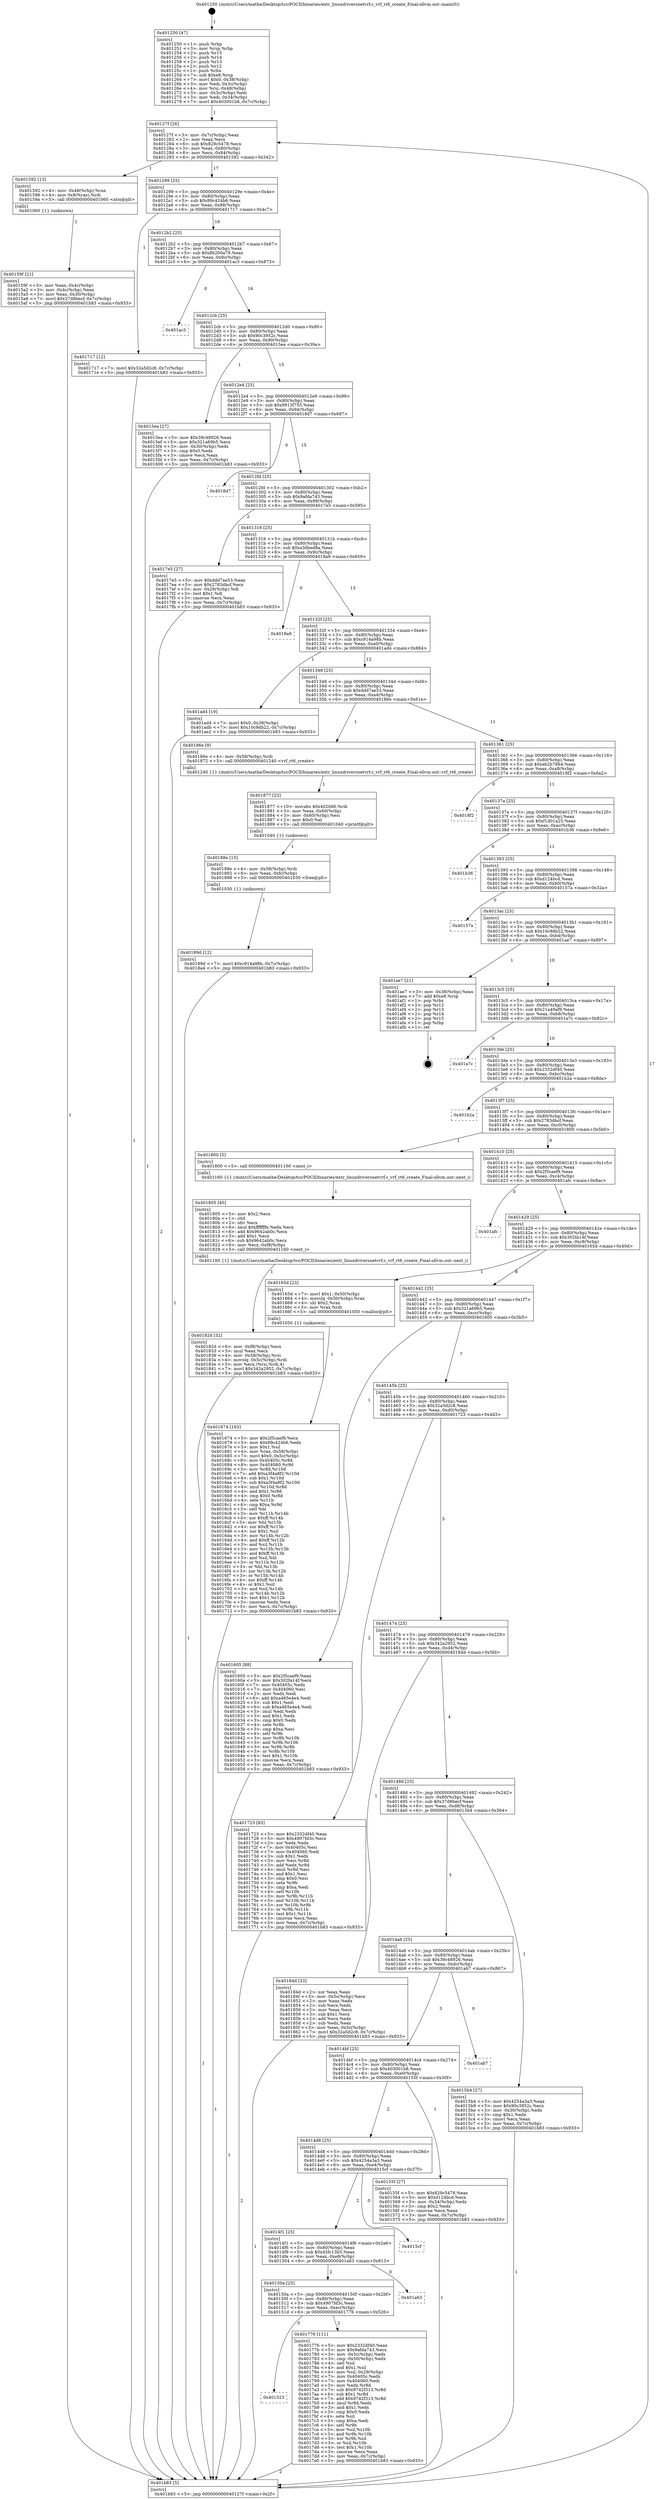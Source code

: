 digraph "0x401250" {
  label = "0x401250 (/mnt/c/Users/mathe/Desktop/tcc/POCII/binaries/extr_linuxdriversnetvrf.c_vrf_rt6_create_Final-ollvm.out::main(0))"
  labelloc = "t"
  node[shape=record]

  Entry [label="",width=0.3,height=0.3,shape=circle,fillcolor=black,style=filled]
  "0x40127f" [label="{
     0x40127f [26]\l
     | [instrs]\l
     &nbsp;&nbsp;0x40127f \<+3\>: mov -0x7c(%rbp),%eax\l
     &nbsp;&nbsp;0x401282 \<+2\>: mov %eax,%ecx\l
     &nbsp;&nbsp;0x401284 \<+6\>: sub $0x829c5478,%ecx\l
     &nbsp;&nbsp;0x40128a \<+3\>: mov %eax,-0x80(%rbp)\l
     &nbsp;&nbsp;0x40128d \<+6\>: mov %ecx,-0x84(%rbp)\l
     &nbsp;&nbsp;0x401293 \<+6\>: je 0000000000401592 \<main+0x342\>\l
  }"]
  "0x401592" [label="{
     0x401592 [13]\l
     | [instrs]\l
     &nbsp;&nbsp;0x401592 \<+4\>: mov -0x48(%rbp),%rax\l
     &nbsp;&nbsp;0x401596 \<+4\>: mov 0x8(%rax),%rdi\l
     &nbsp;&nbsp;0x40159a \<+5\>: call 0000000000401060 \<atoi@plt\>\l
     | [calls]\l
     &nbsp;&nbsp;0x401060 \{1\} (unknown)\l
  }"]
  "0x401299" [label="{
     0x401299 [25]\l
     | [instrs]\l
     &nbsp;&nbsp;0x401299 \<+5\>: jmp 000000000040129e \<main+0x4e\>\l
     &nbsp;&nbsp;0x40129e \<+3\>: mov -0x80(%rbp),%eax\l
     &nbsp;&nbsp;0x4012a1 \<+5\>: sub $0x89c424b6,%eax\l
     &nbsp;&nbsp;0x4012a6 \<+6\>: mov %eax,-0x88(%rbp)\l
     &nbsp;&nbsp;0x4012ac \<+6\>: je 0000000000401717 \<main+0x4c7\>\l
  }"]
  Exit [label="",width=0.3,height=0.3,shape=circle,fillcolor=black,style=filled,peripheries=2]
  "0x401717" [label="{
     0x401717 [12]\l
     | [instrs]\l
     &nbsp;&nbsp;0x401717 \<+7\>: movl $0x32a5d2c8,-0x7c(%rbp)\l
     &nbsp;&nbsp;0x40171e \<+5\>: jmp 0000000000401b83 \<main+0x933\>\l
  }"]
  "0x4012b2" [label="{
     0x4012b2 [25]\l
     | [instrs]\l
     &nbsp;&nbsp;0x4012b2 \<+5\>: jmp 00000000004012b7 \<main+0x67\>\l
     &nbsp;&nbsp;0x4012b7 \<+3\>: mov -0x80(%rbp),%eax\l
     &nbsp;&nbsp;0x4012ba \<+5\>: sub $0x8b200a79,%eax\l
     &nbsp;&nbsp;0x4012bf \<+6\>: mov %eax,-0x8c(%rbp)\l
     &nbsp;&nbsp;0x4012c5 \<+6\>: je 0000000000401ac3 \<main+0x873\>\l
  }"]
  "0x40189d" [label="{
     0x40189d [12]\l
     | [instrs]\l
     &nbsp;&nbsp;0x40189d \<+7\>: movl $0xc914a98b,-0x7c(%rbp)\l
     &nbsp;&nbsp;0x4018a4 \<+5\>: jmp 0000000000401b83 \<main+0x933\>\l
  }"]
  "0x401ac3" [label="{
     0x401ac3\l
  }", style=dashed]
  "0x4012cb" [label="{
     0x4012cb [25]\l
     | [instrs]\l
     &nbsp;&nbsp;0x4012cb \<+5\>: jmp 00000000004012d0 \<main+0x80\>\l
     &nbsp;&nbsp;0x4012d0 \<+3\>: mov -0x80(%rbp),%eax\l
     &nbsp;&nbsp;0x4012d3 \<+5\>: sub $0x90c3952c,%eax\l
     &nbsp;&nbsp;0x4012d8 \<+6\>: mov %eax,-0x90(%rbp)\l
     &nbsp;&nbsp;0x4012de \<+6\>: je 00000000004015ea \<main+0x39a\>\l
  }"]
  "0x40188e" [label="{
     0x40188e [15]\l
     | [instrs]\l
     &nbsp;&nbsp;0x40188e \<+4\>: mov -0x58(%rbp),%rdi\l
     &nbsp;&nbsp;0x401892 \<+6\>: mov %eax,-0xfc(%rbp)\l
     &nbsp;&nbsp;0x401898 \<+5\>: call 0000000000401030 \<free@plt\>\l
     | [calls]\l
     &nbsp;&nbsp;0x401030 \{1\} (unknown)\l
  }"]
  "0x4015ea" [label="{
     0x4015ea [27]\l
     | [instrs]\l
     &nbsp;&nbsp;0x4015ea \<+5\>: mov $0x39c48926,%eax\l
     &nbsp;&nbsp;0x4015ef \<+5\>: mov $0x321a69b5,%ecx\l
     &nbsp;&nbsp;0x4015f4 \<+3\>: mov -0x30(%rbp),%edx\l
     &nbsp;&nbsp;0x4015f7 \<+3\>: cmp $0x0,%edx\l
     &nbsp;&nbsp;0x4015fa \<+3\>: cmove %ecx,%eax\l
     &nbsp;&nbsp;0x4015fd \<+3\>: mov %eax,-0x7c(%rbp)\l
     &nbsp;&nbsp;0x401600 \<+5\>: jmp 0000000000401b83 \<main+0x933\>\l
  }"]
  "0x4012e4" [label="{
     0x4012e4 [25]\l
     | [instrs]\l
     &nbsp;&nbsp;0x4012e4 \<+5\>: jmp 00000000004012e9 \<main+0x99\>\l
     &nbsp;&nbsp;0x4012e9 \<+3\>: mov -0x80(%rbp),%eax\l
     &nbsp;&nbsp;0x4012ec \<+5\>: sub $0x9913f755,%eax\l
     &nbsp;&nbsp;0x4012f1 \<+6\>: mov %eax,-0x94(%rbp)\l
     &nbsp;&nbsp;0x4012f7 \<+6\>: je 00000000004018d7 \<main+0x687\>\l
  }"]
  "0x401877" [label="{
     0x401877 [23]\l
     | [instrs]\l
     &nbsp;&nbsp;0x401877 \<+10\>: movabs $0x4020d6,%rdi\l
     &nbsp;&nbsp;0x401881 \<+3\>: mov %eax,-0x60(%rbp)\l
     &nbsp;&nbsp;0x401884 \<+3\>: mov -0x60(%rbp),%esi\l
     &nbsp;&nbsp;0x401887 \<+2\>: mov $0x0,%al\l
     &nbsp;&nbsp;0x401889 \<+5\>: call 0000000000401040 \<printf@plt\>\l
     | [calls]\l
     &nbsp;&nbsp;0x401040 \{1\} (unknown)\l
  }"]
  "0x4018d7" [label="{
     0x4018d7\l
  }", style=dashed]
  "0x4012fd" [label="{
     0x4012fd [25]\l
     | [instrs]\l
     &nbsp;&nbsp;0x4012fd \<+5\>: jmp 0000000000401302 \<main+0xb2\>\l
     &nbsp;&nbsp;0x401302 \<+3\>: mov -0x80(%rbp),%eax\l
     &nbsp;&nbsp;0x401305 \<+5\>: sub $0x9afda743,%eax\l
     &nbsp;&nbsp;0x40130a \<+6\>: mov %eax,-0x98(%rbp)\l
     &nbsp;&nbsp;0x401310 \<+6\>: je 00000000004017e5 \<main+0x595\>\l
  }"]
  "0x40182d" [label="{
     0x40182d [32]\l
     | [instrs]\l
     &nbsp;&nbsp;0x40182d \<+6\>: mov -0xf8(%rbp),%ecx\l
     &nbsp;&nbsp;0x401833 \<+3\>: imul %eax,%ecx\l
     &nbsp;&nbsp;0x401836 \<+4\>: mov -0x58(%rbp),%rsi\l
     &nbsp;&nbsp;0x40183a \<+4\>: movslq -0x5c(%rbp),%rdi\l
     &nbsp;&nbsp;0x40183e \<+3\>: mov %ecx,(%rsi,%rdi,4)\l
     &nbsp;&nbsp;0x401841 \<+7\>: movl $0x342a2952,-0x7c(%rbp)\l
     &nbsp;&nbsp;0x401848 \<+5\>: jmp 0000000000401b83 \<main+0x933\>\l
  }"]
  "0x4017e5" [label="{
     0x4017e5 [27]\l
     | [instrs]\l
     &nbsp;&nbsp;0x4017e5 \<+5\>: mov $0xddd7ae53,%eax\l
     &nbsp;&nbsp;0x4017ea \<+5\>: mov $0x2783dbcf,%ecx\l
     &nbsp;&nbsp;0x4017ef \<+3\>: mov -0x29(%rbp),%dl\l
     &nbsp;&nbsp;0x4017f2 \<+3\>: test $0x1,%dl\l
     &nbsp;&nbsp;0x4017f5 \<+3\>: cmovne %ecx,%eax\l
     &nbsp;&nbsp;0x4017f8 \<+3\>: mov %eax,-0x7c(%rbp)\l
     &nbsp;&nbsp;0x4017fb \<+5\>: jmp 0000000000401b83 \<main+0x933\>\l
  }"]
  "0x401316" [label="{
     0x401316 [25]\l
     | [instrs]\l
     &nbsp;&nbsp;0x401316 \<+5\>: jmp 000000000040131b \<main+0xcb\>\l
     &nbsp;&nbsp;0x40131b \<+3\>: mov -0x80(%rbp),%eax\l
     &nbsp;&nbsp;0x40131e \<+5\>: sub $0xa3dbed8a,%eax\l
     &nbsp;&nbsp;0x401323 \<+6\>: mov %eax,-0x9c(%rbp)\l
     &nbsp;&nbsp;0x401329 \<+6\>: je 00000000004018a9 \<main+0x659\>\l
  }"]
  "0x401805" [label="{
     0x401805 [40]\l
     | [instrs]\l
     &nbsp;&nbsp;0x401805 \<+5\>: mov $0x2,%ecx\l
     &nbsp;&nbsp;0x40180a \<+1\>: cltd\l
     &nbsp;&nbsp;0x40180b \<+2\>: idiv %ecx\l
     &nbsp;&nbsp;0x40180d \<+6\>: imul $0xfffffffe,%edx,%ecx\l
     &nbsp;&nbsp;0x401813 \<+6\>: add $0x9642ab0c,%ecx\l
     &nbsp;&nbsp;0x401819 \<+3\>: add $0x1,%ecx\l
     &nbsp;&nbsp;0x40181c \<+6\>: sub $0x9642ab0c,%ecx\l
     &nbsp;&nbsp;0x401822 \<+6\>: mov %ecx,-0xf8(%rbp)\l
     &nbsp;&nbsp;0x401828 \<+5\>: call 0000000000401160 \<next_i\>\l
     | [calls]\l
     &nbsp;&nbsp;0x401160 \{1\} (/mnt/c/Users/mathe/Desktop/tcc/POCII/binaries/extr_linuxdriversnetvrf.c_vrf_rt6_create_Final-ollvm.out::next_i)\l
  }"]
  "0x4018a9" [label="{
     0x4018a9\l
  }", style=dashed]
  "0x40132f" [label="{
     0x40132f [25]\l
     | [instrs]\l
     &nbsp;&nbsp;0x40132f \<+5\>: jmp 0000000000401334 \<main+0xe4\>\l
     &nbsp;&nbsp;0x401334 \<+3\>: mov -0x80(%rbp),%eax\l
     &nbsp;&nbsp;0x401337 \<+5\>: sub $0xc914a98b,%eax\l
     &nbsp;&nbsp;0x40133c \<+6\>: mov %eax,-0xa0(%rbp)\l
     &nbsp;&nbsp;0x401342 \<+6\>: je 0000000000401ad4 \<main+0x884\>\l
  }"]
  "0x401523" [label="{
     0x401523\l
  }", style=dashed]
  "0x401ad4" [label="{
     0x401ad4 [19]\l
     | [instrs]\l
     &nbsp;&nbsp;0x401ad4 \<+7\>: movl $0x0,-0x38(%rbp)\l
     &nbsp;&nbsp;0x401adb \<+7\>: movl $0x10c9db22,-0x7c(%rbp)\l
     &nbsp;&nbsp;0x401ae2 \<+5\>: jmp 0000000000401b83 \<main+0x933\>\l
  }"]
  "0x401348" [label="{
     0x401348 [25]\l
     | [instrs]\l
     &nbsp;&nbsp;0x401348 \<+5\>: jmp 000000000040134d \<main+0xfd\>\l
     &nbsp;&nbsp;0x40134d \<+3\>: mov -0x80(%rbp),%eax\l
     &nbsp;&nbsp;0x401350 \<+5\>: sub $0xddd7ae53,%eax\l
     &nbsp;&nbsp;0x401355 \<+6\>: mov %eax,-0xa4(%rbp)\l
     &nbsp;&nbsp;0x40135b \<+6\>: je 000000000040186e \<main+0x61e\>\l
  }"]
  "0x401776" [label="{
     0x401776 [111]\l
     | [instrs]\l
     &nbsp;&nbsp;0x401776 \<+5\>: mov $0x2332df40,%eax\l
     &nbsp;&nbsp;0x40177b \<+5\>: mov $0x9afda743,%ecx\l
     &nbsp;&nbsp;0x401780 \<+3\>: mov -0x5c(%rbp),%edx\l
     &nbsp;&nbsp;0x401783 \<+3\>: cmp -0x50(%rbp),%edx\l
     &nbsp;&nbsp;0x401786 \<+4\>: setl %sil\l
     &nbsp;&nbsp;0x40178a \<+4\>: and $0x1,%sil\l
     &nbsp;&nbsp;0x40178e \<+4\>: mov %sil,-0x29(%rbp)\l
     &nbsp;&nbsp;0x401792 \<+7\>: mov 0x40405c,%edx\l
     &nbsp;&nbsp;0x401799 \<+7\>: mov 0x404060,%edi\l
     &nbsp;&nbsp;0x4017a0 \<+3\>: mov %edx,%r8d\l
     &nbsp;&nbsp;0x4017a3 \<+7\>: sub $0x9742f313,%r8d\l
     &nbsp;&nbsp;0x4017aa \<+4\>: sub $0x1,%r8d\l
     &nbsp;&nbsp;0x4017ae \<+7\>: add $0x9742f313,%r8d\l
     &nbsp;&nbsp;0x4017b5 \<+4\>: imul %r8d,%edx\l
     &nbsp;&nbsp;0x4017b9 \<+3\>: and $0x1,%edx\l
     &nbsp;&nbsp;0x4017bc \<+3\>: cmp $0x0,%edx\l
     &nbsp;&nbsp;0x4017bf \<+4\>: sete %sil\l
     &nbsp;&nbsp;0x4017c3 \<+3\>: cmp $0xa,%edi\l
     &nbsp;&nbsp;0x4017c6 \<+4\>: setl %r9b\l
     &nbsp;&nbsp;0x4017ca \<+3\>: mov %sil,%r10b\l
     &nbsp;&nbsp;0x4017cd \<+3\>: and %r9b,%r10b\l
     &nbsp;&nbsp;0x4017d0 \<+3\>: xor %r9b,%sil\l
     &nbsp;&nbsp;0x4017d3 \<+3\>: or %sil,%r10b\l
     &nbsp;&nbsp;0x4017d6 \<+4\>: test $0x1,%r10b\l
     &nbsp;&nbsp;0x4017da \<+3\>: cmovne %ecx,%eax\l
     &nbsp;&nbsp;0x4017dd \<+3\>: mov %eax,-0x7c(%rbp)\l
     &nbsp;&nbsp;0x4017e0 \<+5\>: jmp 0000000000401b83 \<main+0x933\>\l
  }"]
  "0x40186e" [label="{
     0x40186e [9]\l
     | [instrs]\l
     &nbsp;&nbsp;0x40186e \<+4\>: mov -0x58(%rbp),%rdi\l
     &nbsp;&nbsp;0x401872 \<+5\>: call 0000000000401240 \<vrf_rt6_create\>\l
     | [calls]\l
     &nbsp;&nbsp;0x401240 \{1\} (/mnt/c/Users/mathe/Desktop/tcc/POCII/binaries/extr_linuxdriversnetvrf.c_vrf_rt6_create_Final-ollvm.out::vrf_rt6_create)\l
  }"]
  "0x401361" [label="{
     0x401361 [25]\l
     | [instrs]\l
     &nbsp;&nbsp;0x401361 \<+5\>: jmp 0000000000401366 \<main+0x116\>\l
     &nbsp;&nbsp;0x401366 \<+3\>: mov -0x80(%rbp),%eax\l
     &nbsp;&nbsp;0x401369 \<+5\>: sub $0xeb2b7864,%eax\l
     &nbsp;&nbsp;0x40136e \<+6\>: mov %eax,-0xa8(%rbp)\l
     &nbsp;&nbsp;0x401374 \<+6\>: je 00000000004018f2 \<main+0x6a2\>\l
  }"]
  "0x40150a" [label="{
     0x40150a [25]\l
     | [instrs]\l
     &nbsp;&nbsp;0x40150a \<+5\>: jmp 000000000040150f \<main+0x2bf\>\l
     &nbsp;&nbsp;0x40150f \<+3\>: mov -0x80(%rbp),%eax\l
     &nbsp;&nbsp;0x401512 \<+5\>: sub $0x4907fd3c,%eax\l
     &nbsp;&nbsp;0x401517 \<+6\>: mov %eax,-0xec(%rbp)\l
     &nbsp;&nbsp;0x40151d \<+6\>: je 0000000000401776 \<main+0x526\>\l
  }"]
  "0x4018f2" [label="{
     0x4018f2\l
  }", style=dashed]
  "0x40137a" [label="{
     0x40137a [25]\l
     | [instrs]\l
     &nbsp;&nbsp;0x40137a \<+5\>: jmp 000000000040137f \<main+0x12f\>\l
     &nbsp;&nbsp;0x40137f \<+3\>: mov -0x80(%rbp),%eax\l
     &nbsp;&nbsp;0x401382 \<+5\>: sub $0xf1d01a25,%eax\l
     &nbsp;&nbsp;0x401387 \<+6\>: mov %eax,-0xac(%rbp)\l
     &nbsp;&nbsp;0x40138d \<+6\>: je 0000000000401b36 \<main+0x8e6\>\l
  }"]
  "0x401a63" [label="{
     0x401a63\l
  }", style=dashed]
  "0x401b36" [label="{
     0x401b36\l
  }", style=dashed]
  "0x401393" [label="{
     0x401393 [25]\l
     | [instrs]\l
     &nbsp;&nbsp;0x401393 \<+5\>: jmp 0000000000401398 \<main+0x148\>\l
     &nbsp;&nbsp;0x401398 \<+3\>: mov -0x80(%rbp),%eax\l
     &nbsp;&nbsp;0x40139b \<+5\>: sub $0xd124bcd,%eax\l
     &nbsp;&nbsp;0x4013a0 \<+6\>: mov %eax,-0xb0(%rbp)\l
     &nbsp;&nbsp;0x4013a6 \<+6\>: je 000000000040157a \<main+0x32a\>\l
  }"]
  "0x4014f1" [label="{
     0x4014f1 [25]\l
     | [instrs]\l
     &nbsp;&nbsp;0x4014f1 \<+5\>: jmp 00000000004014f6 \<main+0x2a6\>\l
     &nbsp;&nbsp;0x4014f6 \<+3\>: mov -0x80(%rbp),%eax\l
     &nbsp;&nbsp;0x4014f9 \<+5\>: sub $0x45fc13b5,%eax\l
     &nbsp;&nbsp;0x4014fe \<+6\>: mov %eax,-0xe8(%rbp)\l
     &nbsp;&nbsp;0x401504 \<+6\>: je 0000000000401a63 \<main+0x813\>\l
  }"]
  "0x40157a" [label="{
     0x40157a\l
  }", style=dashed]
  "0x4013ac" [label="{
     0x4013ac [25]\l
     | [instrs]\l
     &nbsp;&nbsp;0x4013ac \<+5\>: jmp 00000000004013b1 \<main+0x161\>\l
     &nbsp;&nbsp;0x4013b1 \<+3\>: mov -0x80(%rbp),%eax\l
     &nbsp;&nbsp;0x4013b4 \<+5\>: sub $0x10c9db22,%eax\l
     &nbsp;&nbsp;0x4013b9 \<+6\>: mov %eax,-0xb4(%rbp)\l
     &nbsp;&nbsp;0x4013bf \<+6\>: je 0000000000401ae7 \<main+0x897\>\l
  }"]
  "0x4015cf" [label="{
     0x4015cf\l
  }", style=dashed]
  "0x401ae7" [label="{
     0x401ae7 [21]\l
     | [instrs]\l
     &nbsp;&nbsp;0x401ae7 \<+3\>: mov -0x38(%rbp),%eax\l
     &nbsp;&nbsp;0x401aea \<+7\>: add $0xe8,%rsp\l
     &nbsp;&nbsp;0x401af1 \<+1\>: pop %rbx\l
     &nbsp;&nbsp;0x401af2 \<+2\>: pop %r12\l
     &nbsp;&nbsp;0x401af4 \<+2\>: pop %r13\l
     &nbsp;&nbsp;0x401af6 \<+2\>: pop %r14\l
     &nbsp;&nbsp;0x401af8 \<+2\>: pop %r15\l
     &nbsp;&nbsp;0x401afa \<+1\>: pop %rbp\l
     &nbsp;&nbsp;0x401afb \<+1\>: ret\l
  }"]
  "0x4013c5" [label="{
     0x4013c5 [25]\l
     | [instrs]\l
     &nbsp;&nbsp;0x4013c5 \<+5\>: jmp 00000000004013ca \<main+0x17a\>\l
     &nbsp;&nbsp;0x4013ca \<+3\>: mov -0x80(%rbp),%eax\l
     &nbsp;&nbsp;0x4013cd \<+5\>: sub $0x21a49af9,%eax\l
     &nbsp;&nbsp;0x4013d2 \<+6\>: mov %eax,-0xb8(%rbp)\l
     &nbsp;&nbsp;0x4013d8 \<+6\>: je 0000000000401a7c \<main+0x82c\>\l
  }"]
  "0x401674" [label="{
     0x401674 [163]\l
     | [instrs]\l
     &nbsp;&nbsp;0x401674 \<+5\>: mov $0x2f5caef9,%ecx\l
     &nbsp;&nbsp;0x401679 \<+5\>: mov $0x89c424b6,%edx\l
     &nbsp;&nbsp;0x40167e \<+3\>: mov $0x1,%sil\l
     &nbsp;&nbsp;0x401681 \<+4\>: mov %rax,-0x58(%rbp)\l
     &nbsp;&nbsp;0x401685 \<+7\>: movl $0x0,-0x5c(%rbp)\l
     &nbsp;&nbsp;0x40168c \<+8\>: mov 0x40405c,%r8d\l
     &nbsp;&nbsp;0x401694 \<+8\>: mov 0x404060,%r9d\l
     &nbsp;&nbsp;0x40169c \<+3\>: mov %r8d,%r10d\l
     &nbsp;&nbsp;0x40169f \<+7\>: add $0xa3f4a8f2,%r10d\l
     &nbsp;&nbsp;0x4016a6 \<+4\>: sub $0x1,%r10d\l
     &nbsp;&nbsp;0x4016aa \<+7\>: sub $0xa3f4a8f2,%r10d\l
     &nbsp;&nbsp;0x4016b1 \<+4\>: imul %r10d,%r8d\l
     &nbsp;&nbsp;0x4016b5 \<+4\>: and $0x1,%r8d\l
     &nbsp;&nbsp;0x4016b9 \<+4\>: cmp $0x0,%r8d\l
     &nbsp;&nbsp;0x4016bd \<+4\>: sete %r11b\l
     &nbsp;&nbsp;0x4016c1 \<+4\>: cmp $0xa,%r9d\l
     &nbsp;&nbsp;0x4016c5 \<+3\>: setl %bl\l
     &nbsp;&nbsp;0x4016c8 \<+3\>: mov %r11b,%r14b\l
     &nbsp;&nbsp;0x4016cb \<+4\>: xor $0xff,%r14b\l
     &nbsp;&nbsp;0x4016cf \<+3\>: mov %bl,%r15b\l
     &nbsp;&nbsp;0x4016d2 \<+4\>: xor $0xff,%r15b\l
     &nbsp;&nbsp;0x4016d6 \<+4\>: xor $0x1,%sil\l
     &nbsp;&nbsp;0x4016da \<+3\>: mov %r14b,%r12b\l
     &nbsp;&nbsp;0x4016dd \<+4\>: and $0xff,%r12b\l
     &nbsp;&nbsp;0x4016e1 \<+3\>: and %sil,%r11b\l
     &nbsp;&nbsp;0x4016e4 \<+3\>: mov %r15b,%r13b\l
     &nbsp;&nbsp;0x4016e7 \<+4\>: and $0xff,%r13b\l
     &nbsp;&nbsp;0x4016eb \<+3\>: and %sil,%bl\l
     &nbsp;&nbsp;0x4016ee \<+3\>: or %r11b,%r12b\l
     &nbsp;&nbsp;0x4016f1 \<+3\>: or %bl,%r13b\l
     &nbsp;&nbsp;0x4016f4 \<+3\>: xor %r13b,%r12b\l
     &nbsp;&nbsp;0x4016f7 \<+3\>: or %r15b,%r14b\l
     &nbsp;&nbsp;0x4016fa \<+4\>: xor $0xff,%r14b\l
     &nbsp;&nbsp;0x4016fe \<+4\>: or $0x1,%sil\l
     &nbsp;&nbsp;0x401702 \<+3\>: and %sil,%r14b\l
     &nbsp;&nbsp;0x401705 \<+3\>: or %r14b,%r12b\l
     &nbsp;&nbsp;0x401708 \<+4\>: test $0x1,%r12b\l
     &nbsp;&nbsp;0x40170c \<+3\>: cmovne %edx,%ecx\l
     &nbsp;&nbsp;0x40170f \<+3\>: mov %ecx,-0x7c(%rbp)\l
     &nbsp;&nbsp;0x401712 \<+5\>: jmp 0000000000401b83 \<main+0x933\>\l
  }"]
  "0x401a7c" [label="{
     0x401a7c\l
  }", style=dashed]
  "0x4013de" [label="{
     0x4013de [25]\l
     | [instrs]\l
     &nbsp;&nbsp;0x4013de \<+5\>: jmp 00000000004013e3 \<main+0x193\>\l
     &nbsp;&nbsp;0x4013e3 \<+3\>: mov -0x80(%rbp),%eax\l
     &nbsp;&nbsp;0x4013e6 \<+5\>: sub $0x2332df40,%eax\l
     &nbsp;&nbsp;0x4013eb \<+6\>: mov %eax,-0xbc(%rbp)\l
     &nbsp;&nbsp;0x4013f1 \<+6\>: je 0000000000401b2a \<main+0x8da\>\l
  }"]
  "0x40159f" [label="{
     0x40159f [21]\l
     | [instrs]\l
     &nbsp;&nbsp;0x40159f \<+3\>: mov %eax,-0x4c(%rbp)\l
     &nbsp;&nbsp;0x4015a2 \<+3\>: mov -0x4c(%rbp),%eax\l
     &nbsp;&nbsp;0x4015a5 \<+3\>: mov %eax,-0x30(%rbp)\l
     &nbsp;&nbsp;0x4015a8 \<+7\>: movl $0x37d8becf,-0x7c(%rbp)\l
     &nbsp;&nbsp;0x4015af \<+5\>: jmp 0000000000401b83 \<main+0x933\>\l
  }"]
  "0x401b2a" [label="{
     0x401b2a\l
  }", style=dashed]
  "0x4013f7" [label="{
     0x4013f7 [25]\l
     | [instrs]\l
     &nbsp;&nbsp;0x4013f7 \<+5\>: jmp 00000000004013fc \<main+0x1ac\>\l
     &nbsp;&nbsp;0x4013fc \<+3\>: mov -0x80(%rbp),%eax\l
     &nbsp;&nbsp;0x4013ff \<+5\>: sub $0x2783dbcf,%eax\l
     &nbsp;&nbsp;0x401404 \<+6\>: mov %eax,-0xc0(%rbp)\l
     &nbsp;&nbsp;0x40140a \<+6\>: je 0000000000401800 \<main+0x5b0\>\l
  }"]
  "0x401250" [label="{
     0x401250 [47]\l
     | [instrs]\l
     &nbsp;&nbsp;0x401250 \<+1\>: push %rbp\l
     &nbsp;&nbsp;0x401251 \<+3\>: mov %rsp,%rbp\l
     &nbsp;&nbsp;0x401254 \<+2\>: push %r15\l
     &nbsp;&nbsp;0x401256 \<+2\>: push %r14\l
     &nbsp;&nbsp;0x401258 \<+2\>: push %r13\l
     &nbsp;&nbsp;0x40125a \<+2\>: push %r12\l
     &nbsp;&nbsp;0x40125c \<+1\>: push %rbx\l
     &nbsp;&nbsp;0x40125d \<+7\>: sub $0xe8,%rsp\l
     &nbsp;&nbsp;0x401264 \<+7\>: movl $0x0,-0x38(%rbp)\l
     &nbsp;&nbsp;0x40126b \<+3\>: mov %edi,-0x3c(%rbp)\l
     &nbsp;&nbsp;0x40126e \<+4\>: mov %rsi,-0x48(%rbp)\l
     &nbsp;&nbsp;0x401272 \<+3\>: mov -0x3c(%rbp),%edi\l
     &nbsp;&nbsp;0x401275 \<+3\>: mov %edi,-0x34(%rbp)\l
     &nbsp;&nbsp;0x401278 \<+7\>: movl $0x403001b8,-0x7c(%rbp)\l
  }"]
  "0x401800" [label="{
     0x401800 [5]\l
     | [instrs]\l
     &nbsp;&nbsp;0x401800 \<+5\>: call 0000000000401160 \<next_i\>\l
     | [calls]\l
     &nbsp;&nbsp;0x401160 \{1\} (/mnt/c/Users/mathe/Desktop/tcc/POCII/binaries/extr_linuxdriversnetvrf.c_vrf_rt6_create_Final-ollvm.out::next_i)\l
  }"]
  "0x401410" [label="{
     0x401410 [25]\l
     | [instrs]\l
     &nbsp;&nbsp;0x401410 \<+5\>: jmp 0000000000401415 \<main+0x1c5\>\l
     &nbsp;&nbsp;0x401415 \<+3\>: mov -0x80(%rbp),%eax\l
     &nbsp;&nbsp;0x401418 \<+5\>: sub $0x2f5caef9,%eax\l
     &nbsp;&nbsp;0x40141d \<+6\>: mov %eax,-0xc4(%rbp)\l
     &nbsp;&nbsp;0x401423 \<+6\>: je 0000000000401afc \<main+0x8ac\>\l
  }"]
  "0x401b83" [label="{
     0x401b83 [5]\l
     | [instrs]\l
     &nbsp;&nbsp;0x401b83 \<+5\>: jmp 000000000040127f \<main+0x2f\>\l
  }"]
  "0x401afc" [label="{
     0x401afc\l
  }", style=dashed]
  "0x401429" [label="{
     0x401429 [25]\l
     | [instrs]\l
     &nbsp;&nbsp;0x401429 \<+5\>: jmp 000000000040142e \<main+0x1de\>\l
     &nbsp;&nbsp;0x40142e \<+3\>: mov -0x80(%rbp),%eax\l
     &nbsp;&nbsp;0x401431 \<+5\>: sub $0x302fa14f,%eax\l
     &nbsp;&nbsp;0x401436 \<+6\>: mov %eax,-0xc8(%rbp)\l
     &nbsp;&nbsp;0x40143c \<+6\>: je 000000000040165d \<main+0x40d\>\l
  }"]
  "0x4014d8" [label="{
     0x4014d8 [25]\l
     | [instrs]\l
     &nbsp;&nbsp;0x4014d8 \<+5\>: jmp 00000000004014dd \<main+0x28d\>\l
     &nbsp;&nbsp;0x4014dd \<+3\>: mov -0x80(%rbp),%eax\l
     &nbsp;&nbsp;0x4014e0 \<+5\>: sub $0x4254a3a3,%eax\l
     &nbsp;&nbsp;0x4014e5 \<+6\>: mov %eax,-0xe4(%rbp)\l
     &nbsp;&nbsp;0x4014eb \<+6\>: je 00000000004015cf \<main+0x37f\>\l
  }"]
  "0x40165d" [label="{
     0x40165d [23]\l
     | [instrs]\l
     &nbsp;&nbsp;0x40165d \<+7\>: movl $0x1,-0x50(%rbp)\l
     &nbsp;&nbsp;0x401664 \<+4\>: movslq -0x50(%rbp),%rax\l
     &nbsp;&nbsp;0x401668 \<+4\>: shl $0x2,%rax\l
     &nbsp;&nbsp;0x40166c \<+3\>: mov %rax,%rdi\l
     &nbsp;&nbsp;0x40166f \<+5\>: call 0000000000401050 \<malloc@plt\>\l
     | [calls]\l
     &nbsp;&nbsp;0x401050 \{1\} (unknown)\l
  }"]
  "0x401442" [label="{
     0x401442 [25]\l
     | [instrs]\l
     &nbsp;&nbsp;0x401442 \<+5\>: jmp 0000000000401447 \<main+0x1f7\>\l
     &nbsp;&nbsp;0x401447 \<+3\>: mov -0x80(%rbp),%eax\l
     &nbsp;&nbsp;0x40144a \<+5\>: sub $0x321a69b5,%eax\l
     &nbsp;&nbsp;0x40144f \<+6\>: mov %eax,-0xcc(%rbp)\l
     &nbsp;&nbsp;0x401455 \<+6\>: je 0000000000401605 \<main+0x3b5\>\l
  }"]
  "0x40155f" [label="{
     0x40155f [27]\l
     | [instrs]\l
     &nbsp;&nbsp;0x40155f \<+5\>: mov $0x829c5478,%eax\l
     &nbsp;&nbsp;0x401564 \<+5\>: mov $0xd124bcd,%ecx\l
     &nbsp;&nbsp;0x401569 \<+3\>: mov -0x34(%rbp),%edx\l
     &nbsp;&nbsp;0x40156c \<+3\>: cmp $0x2,%edx\l
     &nbsp;&nbsp;0x40156f \<+3\>: cmovne %ecx,%eax\l
     &nbsp;&nbsp;0x401572 \<+3\>: mov %eax,-0x7c(%rbp)\l
     &nbsp;&nbsp;0x401575 \<+5\>: jmp 0000000000401b83 \<main+0x933\>\l
  }"]
  "0x401605" [label="{
     0x401605 [88]\l
     | [instrs]\l
     &nbsp;&nbsp;0x401605 \<+5\>: mov $0x2f5caef9,%eax\l
     &nbsp;&nbsp;0x40160a \<+5\>: mov $0x302fa14f,%ecx\l
     &nbsp;&nbsp;0x40160f \<+7\>: mov 0x40405c,%edx\l
     &nbsp;&nbsp;0x401616 \<+7\>: mov 0x404060,%esi\l
     &nbsp;&nbsp;0x40161d \<+2\>: mov %edx,%edi\l
     &nbsp;&nbsp;0x40161f \<+6\>: add $0xa465e4e4,%edi\l
     &nbsp;&nbsp;0x401625 \<+3\>: sub $0x1,%edi\l
     &nbsp;&nbsp;0x401628 \<+6\>: sub $0xa465e4e4,%edi\l
     &nbsp;&nbsp;0x40162e \<+3\>: imul %edi,%edx\l
     &nbsp;&nbsp;0x401631 \<+3\>: and $0x1,%edx\l
     &nbsp;&nbsp;0x401634 \<+3\>: cmp $0x0,%edx\l
     &nbsp;&nbsp;0x401637 \<+4\>: sete %r8b\l
     &nbsp;&nbsp;0x40163b \<+3\>: cmp $0xa,%esi\l
     &nbsp;&nbsp;0x40163e \<+4\>: setl %r9b\l
     &nbsp;&nbsp;0x401642 \<+3\>: mov %r8b,%r10b\l
     &nbsp;&nbsp;0x401645 \<+3\>: and %r9b,%r10b\l
     &nbsp;&nbsp;0x401648 \<+3\>: xor %r9b,%r8b\l
     &nbsp;&nbsp;0x40164b \<+3\>: or %r8b,%r10b\l
     &nbsp;&nbsp;0x40164e \<+4\>: test $0x1,%r10b\l
     &nbsp;&nbsp;0x401652 \<+3\>: cmovne %ecx,%eax\l
     &nbsp;&nbsp;0x401655 \<+3\>: mov %eax,-0x7c(%rbp)\l
     &nbsp;&nbsp;0x401658 \<+5\>: jmp 0000000000401b83 \<main+0x933\>\l
  }"]
  "0x40145b" [label="{
     0x40145b [25]\l
     | [instrs]\l
     &nbsp;&nbsp;0x40145b \<+5\>: jmp 0000000000401460 \<main+0x210\>\l
     &nbsp;&nbsp;0x401460 \<+3\>: mov -0x80(%rbp),%eax\l
     &nbsp;&nbsp;0x401463 \<+5\>: sub $0x32a5d2c8,%eax\l
     &nbsp;&nbsp;0x401468 \<+6\>: mov %eax,-0xd0(%rbp)\l
     &nbsp;&nbsp;0x40146e \<+6\>: je 0000000000401723 \<main+0x4d3\>\l
  }"]
  "0x4014bf" [label="{
     0x4014bf [25]\l
     | [instrs]\l
     &nbsp;&nbsp;0x4014bf \<+5\>: jmp 00000000004014c4 \<main+0x274\>\l
     &nbsp;&nbsp;0x4014c4 \<+3\>: mov -0x80(%rbp),%eax\l
     &nbsp;&nbsp;0x4014c7 \<+5\>: sub $0x403001b8,%eax\l
     &nbsp;&nbsp;0x4014cc \<+6\>: mov %eax,-0xe0(%rbp)\l
     &nbsp;&nbsp;0x4014d2 \<+6\>: je 000000000040155f \<main+0x30f\>\l
  }"]
  "0x401723" [label="{
     0x401723 [83]\l
     | [instrs]\l
     &nbsp;&nbsp;0x401723 \<+5\>: mov $0x2332df40,%eax\l
     &nbsp;&nbsp;0x401728 \<+5\>: mov $0x4907fd3c,%ecx\l
     &nbsp;&nbsp;0x40172d \<+2\>: xor %edx,%edx\l
     &nbsp;&nbsp;0x40172f \<+7\>: mov 0x40405c,%esi\l
     &nbsp;&nbsp;0x401736 \<+7\>: mov 0x404060,%edi\l
     &nbsp;&nbsp;0x40173d \<+3\>: sub $0x1,%edx\l
     &nbsp;&nbsp;0x401740 \<+3\>: mov %esi,%r8d\l
     &nbsp;&nbsp;0x401743 \<+3\>: add %edx,%r8d\l
     &nbsp;&nbsp;0x401746 \<+4\>: imul %r8d,%esi\l
     &nbsp;&nbsp;0x40174a \<+3\>: and $0x1,%esi\l
     &nbsp;&nbsp;0x40174d \<+3\>: cmp $0x0,%esi\l
     &nbsp;&nbsp;0x401750 \<+4\>: sete %r9b\l
     &nbsp;&nbsp;0x401754 \<+3\>: cmp $0xa,%edi\l
     &nbsp;&nbsp;0x401757 \<+4\>: setl %r10b\l
     &nbsp;&nbsp;0x40175b \<+3\>: mov %r9b,%r11b\l
     &nbsp;&nbsp;0x40175e \<+3\>: and %r10b,%r11b\l
     &nbsp;&nbsp;0x401761 \<+3\>: xor %r10b,%r9b\l
     &nbsp;&nbsp;0x401764 \<+3\>: or %r9b,%r11b\l
     &nbsp;&nbsp;0x401767 \<+4\>: test $0x1,%r11b\l
     &nbsp;&nbsp;0x40176b \<+3\>: cmovne %ecx,%eax\l
     &nbsp;&nbsp;0x40176e \<+3\>: mov %eax,-0x7c(%rbp)\l
     &nbsp;&nbsp;0x401771 \<+5\>: jmp 0000000000401b83 \<main+0x933\>\l
  }"]
  "0x401474" [label="{
     0x401474 [25]\l
     | [instrs]\l
     &nbsp;&nbsp;0x401474 \<+5\>: jmp 0000000000401479 \<main+0x229\>\l
     &nbsp;&nbsp;0x401479 \<+3\>: mov -0x80(%rbp),%eax\l
     &nbsp;&nbsp;0x40147c \<+5\>: sub $0x342a2952,%eax\l
     &nbsp;&nbsp;0x401481 \<+6\>: mov %eax,-0xd4(%rbp)\l
     &nbsp;&nbsp;0x401487 \<+6\>: je 000000000040184d \<main+0x5fd\>\l
  }"]
  "0x401ab7" [label="{
     0x401ab7\l
  }", style=dashed]
  "0x40184d" [label="{
     0x40184d [33]\l
     | [instrs]\l
     &nbsp;&nbsp;0x40184d \<+2\>: xor %eax,%eax\l
     &nbsp;&nbsp;0x40184f \<+3\>: mov -0x5c(%rbp),%ecx\l
     &nbsp;&nbsp;0x401852 \<+2\>: mov %eax,%edx\l
     &nbsp;&nbsp;0x401854 \<+2\>: sub %ecx,%edx\l
     &nbsp;&nbsp;0x401856 \<+2\>: mov %eax,%ecx\l
     &nbsp;&nbsp;0x401858 \<+3\>: sub $0x1,%ecx\l
     &nbsp;&nbsp;0x40185b \<+2\>: add %ecx,%edx\l
     &nbsp;&nbsp;0x40185d \<+2\>: sub %edx,%eax\l
     &nbsp;&nbsp;0x40185f \<+3\>: mov %eax,-0x5c(%rbp)\l
     &nbsp;&nbsp;0x401862 \<+7\>: movl $0x32a5d2c8,-0x7c(%rbp)\l
     &nbsp;&nbsp;0x401869 \<+5\>: jmp 0000000000401b83 \<main+0x933\>\l
  }"]
  "0x40148d" [label="{
     0x40148d [25]\l
     | [instrs]\l
     &nbsp;&nbsp;0x40148d \<+5\>: jmp 0000000000401492 \<main+0x242\>\l
     &nbsp;&nbsp;0x401492 \<+3\>: mov -0x80(%rbp),%eax\l
     &nbsp;&nbsp;0x401495 \<+5\>: sub $0x37d8becf,%eax\l
     &nbsp;&nbsp;0x40149a \<+6\>: mov %eax,-0xd8(%rbp)\l
     &nbsp;&nbsp;0x4014a0 \<+6\>: je 00000000004015b4 \<main+0x364\>\l
  }"]
  "0x4014a6" [label="{
     0x4014a6 [25]\l
     | [instrs]\l
     &nbsp;&nbsp;0x4014a6 \<+5\>: jmp 00000000004014ab \<main+0x25b\>\l
     &nbsp;&nbsp;0x4014ab \<+3\>: mov -0x80(%rbp),%eax\l
     &nbsp;&nbsp;0x4014ae \<+5\>: sub $0x39c48926,%eax\l
     &nbsp;&nbsp;0x4014b3 \<+6\>: mov %eax,-0xdc(%rbp)\l
     &nbsp;&nbsp;0x4014b9 \<+6\>: je 0000000000401ab7 \<main+0x867\>\l
  }"]
  "0x4015b4" [label="{
     0x4015b4 [27]\l
     | [instrs]\l
     &nbsp;&nbsp;0x4015b4 \<+5\>: mov $0x4254a3a3,%eax\l
     &nbsp;&nbsp;0x4015b9 \<+5\>: mov $0x90c3952c,%ecx\l
     &nbsp;&nbsp;0x4015be \<+3\>: mov -0x30(%rbp),%edx\l
     &nbsp;&nbsp;0x4015c1 \<+3\>: cmp $0x1,%edx\l
     &nbsp;&nbsp;0x4015c4 \<+3\>: cmovl %ecx,%eax\l
     &nbsp;&nbsp;0x4015c7 \<+3\>: mov %eax,-0x7c(%rbp)\l
     &nbsp;&nbsp;0x4015ca \<+5\>: jmp 0000000000401b83 \<main+0x933\>\l
  }"]
  Entry -> "0x401250" [label=" 1"]
  "0x40127f" -> "0x401592" [label=" 1"]
  "0x40127f" -> "0x401299" [label=" 17"]
  "0x401ae7" -> Exit [label=" 1"]
  "0x401299" -> "0x401717" [label=" 1"]
  "0x401299" -> "0x4012b2" [label=" 16"]
  "0x401ad4" -> "0x401b83" [label=" 1"]
  "0x4012b2" -> "0x401ac3" [label=" 0"]
  "0x4012b2" -> "0x4012cb" [label=" 16"]
  "0x40189d" -> "0x401b83" [label=" 1"]
  "0x4012cb" -> "0x4015ea" [label=" 1"]
  "0x4012cb" -> "0x4012e4" [label=" 15"]
  "0x40188e" -> "0x40189d" [label=" 1"]
  "0x4012e4" -> "0x4018d7" [label=" 0"]
  "0x4012e4" -> "0x4012fd" [label=" 15"]
  "0x401877" -> "0x40188e" [label=" 1"]
  "0x4012fd" -> "0x4017e5" [label=" 2"]
  "0x4012fd" -> "0x401316" [label=" 13"]
  "0x40186e" -> "0x401877" [label=" 1"]
  "0x401316" -> "0x4018a9" [label=" 0"]
  "0x401316" -> "0x40132f" [label=" 13"]
  "0x40184d" -> "0x401b83" [label=" 1"]
  "0x40132f" -> "0x401ad4" [label=" 1"]
  "0x40132f" -> "0x401348" [label=" 12"]
  "0x40182d" -> "0x401b83" [label=" 1"]
  "0x401348" -> "0x40186e" [label=" 1"]
  "0x401348" -> "0x401361" [label=" 11"]
  "0x401805" -> "0x40182d" [label=" 1"]
  "0x401361" -> "0x4018f2" [label=" 0"]
  "0x401361" -> "0x40137a" [label=" 11"]
  "0x4017e5" -> "0x401b83" [label=" 2"]
  "0x40137a" -> "0x401b36" [label=" 0"]
  "0x40137a" -> "0x401393" [label=" 11"]
  "0x401776" -> "0x401b83" [label=" 2"]
  "0x401393" -> "0x40157a" [label=" 0"]
  "0x401393" -> "0x4013ac" [label=" 11"]
  "0x40150a" -> "0x401776" [label=" 2"]
  "0x4013ac" -> "0x401ae7" [label=" 1"]
  "0x4013ac" -> "0x4013c5" [label=" 10"]
  "0x401800" -> "0x401805" [label=" 1"]
  "0x4013c5" -> "0x401a7c" [label=" 0"]
  "0x4013c5" -> "0x4013de" [label=" 10"]
  "0x4014f1" -> "0x401a63" [label=" 0"]
  "0x4013de" -> "0x401b2a" [label=" 0"]
  "0x4013de" -> "0x4013f7" [label=" 10"]
  "0x40150a" -> "0x401523" [label=" 0"]
  "0x4013f7" -> "0x401800" [label=" 1"]
  "0x4013f7" -> "0x401410" [label=" 9"]
  "0x4014d8" -> "0x4014f1" [label=" 2"]
  "0x401410" -> "0x401afc" [label=" 0"]
  "0x401410" -> "0x401429" [label=" 9"]
  "0x4014d8" -> "0x4015cf" [label=" 0"]
  "0x401429" -> "0x40165d" [label=" 1"]
  "0x401429" -> "0x401442" [label=" 8"]
  "0x4014f1" -> "0x40150a" [label=" 2"]
  "0x401442" -> "0x401605" [label=" 1"]
  "0x401442" -> "0x40145b" [label=" 7"]
  "0x401723" -> "0x401b83" [label=" 2"]
  "0x40145b" -> "0x401723" [label=" 2"]
  "0x40145b" -> "0x401474" [label=" 5"]
  "0x401674" -> "0x401b83" [label=" 1"]
  "0x401474" -> "0x40184d" [label=" 1"]
  "0x401474" -> "0x40148d" [label=" 4"]
  "0x40165d" -> "0x401674" [label=" 1"]
  "0x40148d" -> "0x4015b4" [label=" 1"]
  "0x40148d" -> "0x4014a6" [label=" 3"]
  "0x401605" -> "0x401b83" [label=" 1"]
  "0x4014a6" -> "0x401ab7" [label=" 0"]
  "0x4014a6" -> "0x4014bf" [label=" 3"]
  "0x401717" -> "0x401b83" [label=" 1"]
  "0x4014bf" -> "0x40155f" [label=" 1"]
  "0x4014bf" -> "0x4014d8" [label=" 2"]
  "0x40155f" -> "0x401b83" [label=" 1"]
  "0x401250" -> "0x40127f" [label=" 1"]
  "0x401b83" -> "0x40127f" [label=" 17"]
  "0x401592" -> "0x40159f" [label=" 1"]
  "0x40159f" -> "0x401b83" [label=" 1"]
  "0x4015b4" -> "0x401b83" [label=" 1"]
  "0x4015ea" -> "0x401b83" [label=" 1"]
}
